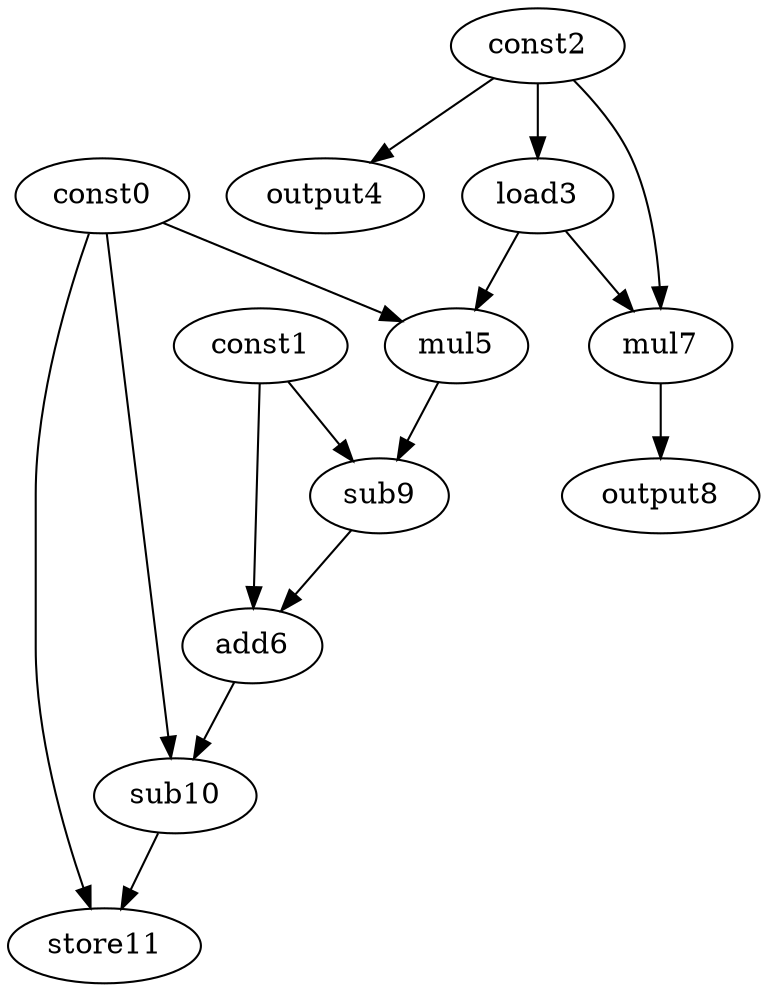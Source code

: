 digraph G { 
const0[opcode=const]; 
const1[opcode=const]; 
const2[opcode=const]; 
load3[opcode=load]; 
output4[opcode=output]; 
mul5[opcode=mul]; 
add6[opcode=add]; 
mul7[opcode=mul]; 
output8[opcode=output]; 
sub9[opcode=sub]; 
sub10[opcode=sub]; 
store11[opcode=store]; 
const2->load3[operand=0];
const2->output4[operand=0];
const0->mul5[operand=0];
load3->mul5[operand=1];
const2->mul7[operand=0];
load3->mul7[operand=1];
mul7->output8[operand=0];
const1->sub9[operand=0];
mul5->sub9[operand=1];
const1->add6[operand=0];
sub9->add6[operand=1];
const0->sub10[operand=0];
add6->sub10[operand=1];
const0->store11[operand=0];
sub10->store11[operand=1];
}
